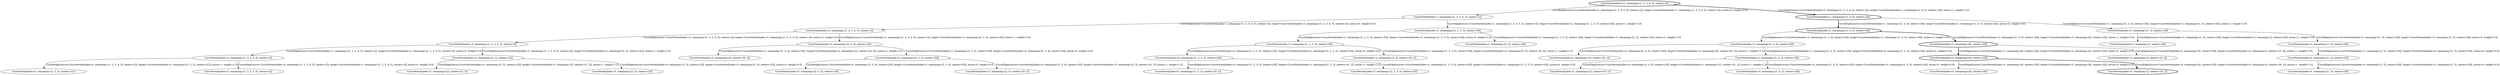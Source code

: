 strict digraph G {
  1 [ style="solid" label="CursoVertex[index=5, remaining=[1, 2, 3], centers=[1]]" ];
  2 [ style="solid" label="CursoVertex[index=5, remaining=[1, 2, 3], centers=[0, 1]]" ];
  3 [ style="bold" label="CursoVertex[index=4, remaining=[4], centers=[0]]" ];
  4 [ style="solid" label="CursoVertex[index=5, remaining=[4], centers=[0]]" ];
  5 [ style="solid" label="CursoVertex[index=3, remaining=[], centers=[0]]" ];
  6 [ style="solid" label="CursoVertex[index=4, remaining=[2], centers=[0, 2]]" ];
  7 [ style="solid" label="CursoVertex[index=5, remaining=[2], centers=[1, 2]]" ];
  8 [ style="solid" label="CursoVertex[index=4, remaining=[], centers=[0, 2]]" ];
  9 [ style="bold" label="CursoVertex[index=5, remaining=[], centers=[0, 1]]" ];
  10 [ style="bold" label="CursoVertex[index=0, remaining=[1, 2, 3, 4, 5], centers=[]]" ];
  11 [ style="solid" label="CursoVertex[index=1, remaining=[1, 2, 3, 4, 5], centers=[]]" ];
  12 [ style="solid" label="CursoVertex[index=2, remaining=[1, 2, 3, 4, 5], centers=[]]" ];
  13 [ style="solid" label="CursoVertex[index=3, remaining=[1, 2, 3, 4, 5], centers=[]]" ];
  14 [ style="solid" label="CursoVertex[index=4, remaining=[1, 2, 3, 4, 5], centers=[]]" ];
  15 [ style="solid" label="CursoVertex[index=5, remaining=[1, 2, 3, 4, 5], centers=[]]" ];
  16 [ style="solid" label="CursoVertex[index=2, remaining=[1, 2, 3, 5], centers=[0]]" ];
  17 [ style="solid" label="CursoVertex[index=3, remaining=[1, 2, 3, 5], centers=[0]]" ];
  18 [ style="solid" label="CursoVertex[index=4, remaining=[1, 2, 3, 5], centers=[0]]" ];
  19 [ style="solid" label="CursoVertex[index=3, remaining=[2, 3, 4], centers=[0]]" ];
  20 [ style="solid" label="CursoVertex[index=5, remaining=[1, 2, 3, 5], centers=[0]]" ];
  21 [ style="solid" label="CursoVertex[index=4, remaining=[2, 3, 4], centers=[0]]" ];
  22 [ style="solid" label="CursoVertex[index=5, remaining=[2, 3, 4], centers=[0]]" ];
  23 [ style="solid" label="CursoVertex[index=3, remaining=[2, 3], centers=[0]]" ];
  24 [ style="solid" label="CursoVertex[index=4, remaining=[2, 5], centers=[2]]" ];
  25 [ style="solid" label="CursoVertex[index=4, remaining=[2, 5], centers=[0, 2]]" ];
  26 [ style="solid" label="CursoVertex[index=5, remaining=[2, 5], centers=[2]]" ];
  27 [ style="solid" label="CursoVertex[index=4, remaining=[5], centers=[0, 2]]" ];
  28 [ style="solid" label="CursoVertex[index=5, remaining=[2, 3], centers=[0, 1]]" ];
  29 [ style="solid" label="CursoVertex[index=5, remaining=[1], centers=[0, 1]]" ];
  30 [ style="bold" label="CursoVertex[index=1, remaining=[1, 4, 5], centers=[0]]" ];
  31 [ style="bold" label="CursoVertex[index=2, remaining=[1, 4, 5], centers=[0]]" ];
  32 [ style="solid" label="CursoVertex[index=3, remaining=[1, 4, 5], centers=[0]]" ];
  33 [ style="solid" label="CursoVertex[index=4, remaining=[1, 4, 5], centers=[0]]" ];
  34 [ style="solid" label="CursoVertex[index=5, remaining=[1, 4, 5], centers=[0]]" ];
  35 [ style="solid" label="CursoVertex[index=2, remaining=[1, 5], centers=[0]]" ];
  36 [ style="solid" label="CursoVertex[index=3, remaining=[1, 5], centers=[0]]" ];
  37 [ style="solid" label="CursoVertex[index=4, remaining=[1, 5], centers=[0]]" ];
  38 [ style="bold" label="CursoVertex[index=3, remaining=[4], centers=[0]]" ];
  39 [ style="solid" label="CursoVertex[index=5, remaining=[1, 5], centers=[0]]" ];
  14 -> 1 [ style="solid" label="CursoEdge[source=CursoVertex[index=4, remaining=[1, 2, 3, 4, 5], centers=[]], target=CursoVertex[index=5, remaining=[1, 2, 3], centers=[1]], action=1, weight=1.5]" ];
  18 -> 2 [ style="solid" label="CursoEdge[source=CursoVertex[index=4, remaining=[1, 2, 3, 5], centers=[0]], target=CursoVertex[index=5, remaining=[1, 2, 3], centers=[0, 1]], action=1, weight=1.5]" ];
  38 -> 3 [ style="bold" label="CursoEdge[source=CursoVertex[index=3, remaining=[4], centers=[0]], target=CursoVertex[index=4, remaining=[4], centers=[0]], action=0, weight=0.0]" ];
  3 -> 4 [ style="solid" label="CursoEdge[source=CursoVertex[index=4, remaining=[4], centers=[0]], target=CursoVertex[index=5, remaining=[4], centers=[0]], action=0, weight=0.0]" ];
  35 -> 5 [ style="solid" label="CursoEdge[source=CursoVertex[index=2, remaining=[1, 5], centers=[0]], target=CursoVertex[index=3, remaining=[], centers=[0]], action=1, weight=5.0]" ];
  19 -> 6 [ style="solid" label="CursoEdge[source=CursoVertex[index=3, remaining=[2, 3, 4], centers=[0]], target=CursoVertex[index=4, remaining=[2], centers=[0, 2]], action=1, weight=3.5]" ];
  24 -> 7 [ style="solid" label="CursoEdge[source=CursoVertex[index=4, remaining=[2, 5], centers=[2]], target=CursoVertex[index=5, remaining=[2], centers=[1, 2]], action=1, weight=1.5]" ];
  38 -> 8 [ style="solid" label="CursoEdge[source=CursoVertex[index=3, remaining=[4], centers=[0]], target=CursoVertex[index=4, remaining=[], centers=[0, 2]], action=1, weight=3.5]" ];
  3 -> 9 [ style="bold" label="CursoEdge[source=CursoVertex[index=4, remaining=[4], centers=[0]], target=CursoVertex[index=5, remaining=[], centers=[0, 1]], action=1, weight=1.5]" ];
  10 -> 11 [ style="solid" label="CursoEdge[source=CursoVertex[index=0, remaining=[1, 2, 3, 4, 5], centers=[]], target=CursoVertex[index=1, remaining=[1, 2, 3, 4, 5], centers=[]], action=0, weight=0.0]" ];
  11 -> 12 [ style="solid" label="CursoEdge[source=CursoVertex[index=1, remaining=[1, 2, 3, 4, 5], centers=[]], target=CursoVertex[index=2, remaining=[1, 2, 3, 4, 5], centers=[]], action=0, weight=0.0]" ];
  12 -> 13 [ style="solid" label="CursoEdge[source=CursoVertex[index=2, remaining=[1, 2, 3, 4, 5], centers=[]], target=CursoVertex[index=3, remaining=[1, 2, 3, 4, 5], centers=[]], action=0, weight=0.0]" ];
  13 -> 14 [ style="solid" label="CursoEdge[source=CursoVertex[index=3, remaining=[1, 2, 3, 4, 5], centers=[]], target=CursoVertex[index=4, remaining=[1, 2, 3, 4, 5], centers=[]], action=0, weight=0.0]" ];
  14 -> 15 [ style="solid" label="CursoEdge[source=CursoVertex[index=4, remaining=[1, 2, 3, 4, 5], centers=[]], target=CursoVertex[index=5, remaining=[1, 2, 3, 4, 5], centers=[]], action=0, weight=0.0]" ];
  11 -> 16 [ style="solid" label="CursoEdge[source=CursoVertex[index=1, remaining=[1, 2, 3, 4, 5], centers=[]], target=CursoVertex[index=2, remaining=[1, 2, 3, 5], centers=[0]], action=1, weight=3.0]" ];
  16 -> 17 [ style="solid" label="CursoEdge[source=CursoVertex[index=2, remaining=[1, 2, 3, 5], centers=[0]], target=CursoVertex[index=3, remaining=[1, 2, 3, 5], centers=[0]], action=0, weight=0.0]" ];
  17 -> 18 [ style="solid" label="CursoEdge[source=CursoVertex[index=3, remaining=[1, 2, 3, 5], centers=[0]], target=CursoVertex[index=4, remaining=[1, 2, 3, 5], centers=[0]], action=0, weight=0.0]" ];
  12 -> 19 [ style="solid" label="CursoEdge[source=CursoVertex[index=2, remaining=[1, 2, 3, 4, 5], centers=[]], target=CursoVertex[index=3, remaining=[2, 3, 4], centers=[0]], action=1, weight=5.0]" ];
  18 -> 20 [ style="solid" label="CursoEdge[source=CursoVertex[index=4, remaining=[1, 2, 3, 5], centers=[0]], target=CursoVertex[index=5, remaining=[1, 2, 3, 5], centers=[0]], action=0, weight=0.0]" ];
  19 -> 21 [ style="solid" label="CursoEdge[source=CursoVertex[index=3, remaining=[2, 3, 4], centers=[0]], target=CursoVertex[index=4, remaining=[2, 3, 4], centers=[0]], action=0, weight=0.0]" ];
  21 -> 22 [ style="solid" label="CursoEdge[source=CursoVertex[index=4, remaining=[2, 3, 4], centers=[0]], target=CursoVertex[index=5, remaining=[2, 3, 4], centers=[0]], action=0, weight=0.0]" ];
  16 -> 23 [ style="solid" label="CursoEdge[source=CursoVertex[index=2, remaining=[1, 2, 3, 5], centers=[0]], target=CursoVertex[index=3, remaining=[2, 3], centers=[0]], action=1, weight=5.0]" ];
  13 -> 24 [ style="solid" label="CursoEdge[source=CursoVertex[index=3, remaining=[1, 2, 3, 4, 5], centers=[]], target=CursoVertex[index=4, remaining=[2, 5], centers=[2]], action=1, weight=3.5]" ];
  17 -> 25 [ style="solid" label="CursoEdge[source=CursoVertex[index=3, remaining=[1, 2, 3, 5], centers=[0]], target=CursoVertex[index=4, remaining=[2, 5], centers=[0, 2]], action=1, weight=3.5]" ];
  24 -> 26 [ style="solid" label="CursoEdge[source=CursoVertex[index=4, remaining=[2, 5], centers=[2]], target=CursoVertex[index=5, remaining=[2, 5], centers=[2]], action=0, weight=0.0]" ];
  32 -> 27 [ style="solid" label="CursoEdge[source=CursoVertex[index=3, remaining=[1, 4, 5], centers=[0]], target=CursoVertex[index=4, remaining=[5], centers=[0, 2]], action=1, weight=3.5]" ];
  21 -> 28 [ style="solid" label="CursoEdge[source=CursoVertex[index=4, remaining=[2, 3, 4], centers=[0]], target=CursoVertex[index=5, remaining=[2, 3], centers=[0, 1]], action=1, weight=1.5]" ];
  33 -> 29 [ style="solid" label="CursoEdge[source=CursoVertex[index=4, remaining=[1, 4, 5], centers=[0]], target=CursoVertex[index=5, remaining=[1], centers=[0, 1]], action=1, weight=1.5]" ];
  10 -> 30 [ style="bold" label="CursoEdge[source=CursoVertex[index=0, remaining=[1, 2, 3, 4, 5], centers=[]], target=CursoVertex[index=1, remaining=[1, 4, 5], centers=[0]], action=1, weight=2.0]" ];
  30 -> 31 [ style="bold" label="CursoEdge[source=CursoVertex[index=1, remaining=[1, 4, 5], centers=[0]], target=CursoVertex[index=2, remaining=[1, 4, 5], centers=[0]], action=0, weight=0.0]" ];
  31 -> 32 [ style="solid" label="CursoEdge[source=CursoVertex[index=2, remaining=[1, 4, 5], centers=[0]], target=CursoVertex[index=3, remaining=[1, 4, 5], centers=[0]], action=0, weight=0.0]" ];
  32 -> 33 [ style="solid" label="CursoEdge[source=CursoVertex[index=3, remaining=[1, 4, 5], centers=[0]], target=CursoVertex[index=4, remaining=[1, 4, 5], centers=[0]], action=0, weight=0.0]" ];
  33 -> 34 [ style="solid" label="CursoEdge[source=CursoVertex[index=4, remaining=[1, 4, 5], centers=[0]], target=CursoVertex[index=5, remaining=[1, 4, 5], centers=[0]], action=0, weight=0.0]" ];
  30 -> 35 [ style="solid" label="CursoEdge[source=CursoVertex[index=1, remaining=[1, 4, 5], centers=[0]], target=CursoVertex[index=2, remaining=[1, 5], centers=[0]], action=1, weight=3.0]" ];
  35 -> 36 [ style="solid" label="CursoEdge[source=CursoVertex[index=2, remaining=[1, 5], centers=[0]], target=CursoVertex[index=3, remaining=[1, 5], centers=[0]], action=0, weight=0.0]" ];
  36 -> 37 [ style="solid" label="CursoEdge[source=CursoVertex[index=3, remaining=[1, 5], centers=[0]], target=CursoVertex[index=4, remaining=[1, 5], centers=[0]], action=0, weight=0.0]" ];
  31 -> 38 [ style="bold" label="CursoEdge[source=CursoVertex[index=2, remaining=[1, 4, 5], centers=[0]], target=CursoVertex[index=3, remaining=[4], centers=[0]], action=1, weight=5.0]" ];
  37 -> 39 [ style="solid" label="CursoEdge[source=CursoVertex[index=4, remaining=[1, 5], centers=[0]], target=CursoVertex[index=5, remaining=[1, 5], centers=[0]], action=0, weight=0.0]" ];
}

